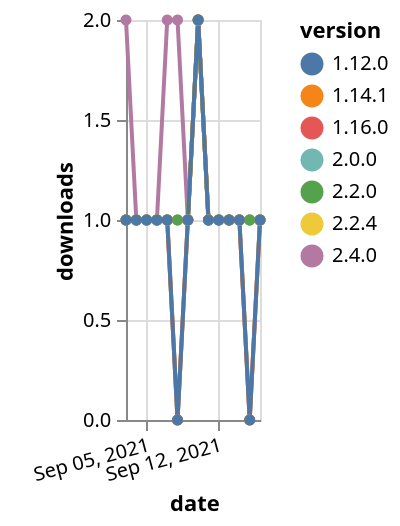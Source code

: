 {"$schema": "https://vega.github.io/schema/vega-lite/v5.json", "description": "A simple bar chart with embedded data.", "data": {"values": [{"date": "2021-09-03", "total": 127, "delta": 2, "version": "2.4.0"}, {"date": "2021-09-04", "total": 128, "delta": 1, "version": "2.4.0"}, {"date": "2021-09-05", "total": 129, "delta": 1, "version": "2.4.0"}, {"date": "2021-09-06", "total": 130, "delta": 1, "version": "2.4.0"}, {"date": "2021-09-07", "total": 132, "delta": 2, "version": "2.4.0"}, {"date": "2021-09-08", "total": 134, "delta": 2, "version": "2.4.0"}, {"date": "2021-09-09", "total": 135, "delta": 1, "version": "2.4.0"}, {"date": "2021-09-10", "total": 137, "delta": 2, "version": "2.4.0"}, {"date": "2021-09-11", "total": 138, "delta": 1, "version": "2.4.0"}, {"date": "2021-09-12", "total": 139, "delta": 1, "version": "2.4.0"}, {"date": "2021-09-13", "total": 140, "delta": 1, "version": "2.4.0"}, {"date": "2021-09-14", "total": 141, "delta": 1, "version": "2.4.0"}, {"date": "2021-09-15", "total": 142, "delta": 1, "version": "2.4.0"}, {"date": "2021-09-16", "total": 143, "delta": 1, "version": "2.4.0"}, {"date": "2021-09-03", "total": 201, "delta": 1, "version": "1.16.0"}, {"date": "2021-09-04", "total": 202, "delta": 1, "version": "1.16.0"}, {"date": "2021-09-05", "total": 203, "delta": 1, "version": "1.16.0"}, {"date": "2021-09-06", "total": 204, "delta": 1, "version": "1.16.0"}, {"date": "2021-09-07", "total": 205, "delta": 1, "version": "1.16.0"}, {"date": "2021-09-08", "total": 205, "delta": 0, "version": "1.16.0"}, {"date": "2021-09-09", "total": 206, "delta": 1, "version": "1.16.0"}, {"date": "2021-09-10", "total": 208, "delta": 2, "version": "1.16.0"}, {"date": "2021-09-11", "total": 209, "delta": 1, "version": "1.16.0"}, {"date": "2021-09-12", "total": 210, "delta": 1, "version": "1.16.0"}, {"date": "2021-09-13", "total": 211, "delta": 1, "version": "1.16.0"}, {"date": "2021-09-14", "total": 212, "delta": 1, "version": "1.16.0"}, {"date": "2021-09-15", "total": 212, "delta": 0, "version": "1.16.0"}, {"date": "2021-09-16", "total": 213, "delta": 1, "version": "1.16.0"}, {"date": "2021-09-03", "total": 145, "delta": 1, "version": "2.2.4"}, {"date": "2021-09-04", "total": 146, "delta": 1, "version": "2.2.4"}, {"date": "2021-09-05", "total": 147, "delta": 1, "version": "2.2.4"}, {"date": "2021-09-06", "total": 148, "delta": 1, "version": "2.2.4"}, {"date": "2021-09-07", "total": 149, "delta": 1, "version": "2.2.4"}, {"date": "2021-09-08", "total": 150, "delta": 1, "version": "2.2.4"}, {"date": "2021-09-09", "total": 151, "delta": 1, "version": "2.2.4"}, {"date": "2021-09-10", "total": 153, "delta": 2, "version": "2.2.4"}, {"date": "2021-09-11", "total": 154, "delta": 1, "version": "2.2.4"}, {"date": "2021-09-12", "total": 155, "delta": 1, "version": "2.2.4"}, {"date": "2021-09-13", "total": 156, "delta": 1, "version": "2.2.4"}, {"date": "2021-09-14", "total": 157, "delta": 1, "version": "2.2.4"}, {"date": "2021-09-15", "total": 158, "delta": 1, "version": "2.2.4"}, {"date": "2021-09-16", "total": 159, "delta": 1, "version": "2.2.4"}, {"date": "2021-09-03", "total": 173, "delta": 1, "version": "2.0.0"}, {"date": "2021-09-04", "total": 174, "delta": 1, "version": "2.0.0"}, {"date": "2021-09-05", "total": 175, "delta": 1, "version": "2.0.0"}, {"date": "2021-09-06", "total": 176, "delta": 1, "version": "2.0.0"}, {"date": "2021-09-07", "total": 177, "delta": 1, "version": "2.0.0"}, {"date": "2021-09-08", "total": 178, "delta": 1, "version": "2.0.0"}, {"date": "2021-09-09", "total": 179, "delta": 1, "version": "2.0.0"}, {"date": "2021-09-10", "total": 181, "delta": 2, "version": "2.0.0"}, {"date": "2021-09-11", "total": 182, "delta": 1, "version": "2.0.0"}, {"date": "2021-09-12", "total": 183, "delta": 1, "version": "2.0.0"}, {"date": "2021-09-13", "total": 184, "delta": 1, "version": "2.0.0"}, {"date": "2021-09-14", "total": 185, "delta": 1, "version": "2.0.0"}, {"date": "2021-09-15", "total": 186, "delta": 1, "version": "2.0.0"}, {"date": "2021-09-16", "total": 187, "delta": 1, "version": "2.0.0"}, {"date": "2021-09-03", "total": 173, "delta": 1, "version": "2.2.0"}, {"date": "2021-09-04", "total": 174, "delta": 1, "version": "2.2.0"}, {"date": "2021-09-05", "total": 175, "delta": 1, "version": "2.2.0"}, {"date": "2021-09-06", "total": 176, "delta": 1, "version": "2.2.0"}, {"date": "2021-09-07", "total": 177, "delta": 1, "version": "2.2.0"}, {"date": "2021-09-08", "total": 178, "delta": 1, "version": "2.2.0"}, {"date": "2021-09-09", "total": 179, "delta": 1, "version": "2.2.0"}, {"date": "2021-09-10", "total": 181, "delta": 2, "version": "2.2.0"}, {"date": "2021-09-11", "total": 182, "delta": 1, "version": "2.2.0"}, {"date": "2021-09-12", "total": 183, "delta": 1, "version": "2.2.0"}, {"date": "2021-09-13", "total": 184, "delta": 1, "version": "2.2.0"}, {"date": "2021-09-14", "total": 185, "delta": 1, "version": "2.2.0"}, {"date": "2021-09-15", "total": 186, "delta": 1, "version": "2.2.0"}, {"date": "2021-09-16", "total": 187, "delta": 1, "version": "2.2.0"}, {"date": "2021-09-03", "total": 208, "delta": 1, "version": "1.14.1"}, {"date": "2021-09-04", "total": 209, "delta": 1, "version": "1.14.1"}, {"date": "2021-09-05", "total": 210, "delta": 1, "version": "1.14.1"}, {"date": "2021-09-06", "total": 211, "delta": 1, "version": "1.14.1"}, {"date": "2021-09-07", "total": 212, "delta": 1, "version": "1.14.1"}, {"date": "2021-09-08", "total": 212, "delta": 0, "version": "1.14.1"}, {"date": "2021-09-09", "total": 213, "delta": 1, "version": "1.14.1"}, {"date": "2021-09-10", "total": 215, "delta": 2, "version": "1.14.1"}, {"date": "2021-09-11", "total": 216, "delta": 1, "version": "1.14.1"}, {"date": "2021-09-12", "total": 217, "delta": 1, "version": "1.14.1"}, {"date": "2021-09-13", "total": 218, "delta": 1, "version": "1.14.1"}, {"date": "2021-09-14", "total": 219, "delta": 1, "version": "1.14.1"}, {"date": "2021-09-15", "total": 219, "delta": 0, "version": "1.14.1"}, {"date": "2021-09-16", "total": 220, "delta": 1, "version": "1.14.1"}, {"date": "2021-09-03", "total": 282, "delta": 1, "version": "1.12.0"}, {"date": "2021-09-04", "total": 283, "delta": 1, "version": "1.12.0"}, {"date": "2021-09-05", "total": 284, "delta": 1, "version": "1.12.0"}, {"date": "2021-09-06", "total": 285, "delta": 1, "version": "1.12.0"}, {"date": "2021-09-07", "total": 286, "delta": 1, "version": "1.12.0"}, {"date": "2021-09-08", "total": 286, "delta": 0, "version": "1.12.0"}, {"date": "2021-09-09", "total": 287, "delta": 1, "version": "1.12.0"}, {"date": "2021-09-10", "total": 289, "delta": 2, "version": "1.12.0"}, {"date": "2021-09-11", "total": 290, "delta": 1, "version": "1.12.0"}, {"date": "2021-09-12", "total": 291, "delta": 1, "version": "1.12.0"}, {"date": "2021-09-13", "total": 292, "delta": 1, "version": "1.12.0"}, {"date": "2021-09-14", "total": 293, "delta": 1, "version": "1.12.0"}, {"date": "2021-09-15", "total": 293, "delta": 0, "version": "1.12.0"}, {"date": "2021-09-16", "total": 294, "delta": 1, "version": "1.12.0"}]}, "width": "container", "mark": {"type": "line", "point": {"filled": true}}, "encoding": {"x": {"field": "date", "type": "temporal", "timeUnit": "yearmonthdate", "title": "date", "axis": {"labelAngle": -15}}, "y": {"field": "delta", "type": "quantitative", "title": "downloads"}, "color": {"field": "version", "type": "nominal"}, "tooltip": {"field": "delta"}}}